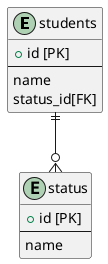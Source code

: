 @startuml
'11_ アンチパターン6

entity students {
  + id [PK]
  --
  name
  status_id[FK]
}

entity status {
  + id [PK]
  --
  name
}

students    ||--o{ status

@enduml